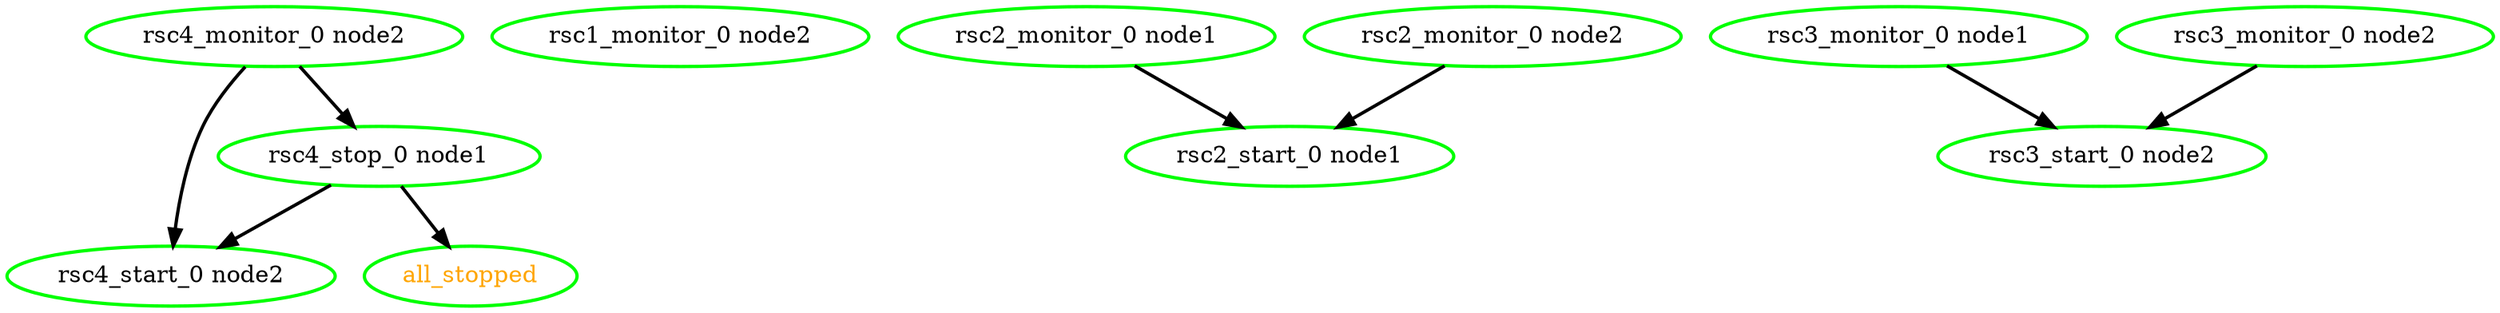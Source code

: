  digraph "g" {
"all_stopped" [ style=bold color="green" fontcolor="orange" ]
"rsc1_monitor_0 node2" [ style=bold color="green" fontcolor="black" ]
"rsc2_monitor_0 node1" -> "rsc2_start_0 node1" [ style = bold]
"rsc2_monitor_0 node1" [ style=bold color="green" fontcolor="black" ]
"rsc2_monitor_0 node2" -> "rsc2_start_0 node1" [ style = bold]
"rsc2_monitor_0 node2" [ style=bold color="green" fontcolor="black" ]
"rsc2_start_0 node1" [ style=bold color="green" fontcolor="black" ]
"rsc3_monitor_0 node1" -> "rsc3_start_0 node2" [ style = bold]
"rsc3_monitor_0 node1" [ style=bold color="green" fontcolor="black" ]
"rsc3_monitor_0 node2" -> "rsc3_start_0 node2" [ style = bold]
"rsc3_monitor_0 node2" [ style=bold color="green" fontcolor="black" ]
"rsc3_start_0 node2" [ style=bold color="green" fontcolor="black" ]
"rsc4_monitor_0 node2" -> "rsc4_start_0 node2" [ style = bold]
"rsc4_monitor_0 node2" -> "rsc4_stop_0 node1" [ style = bold]
"rsc4_monitor_0 node2" [ style=bold color="green" fontcolor="black" ]
"rsc4_start_0 node2" [ style=bold color="green" fontcolor="black" ]
"rsc4_stop_0 node1" -> "all_stopped" [ style = bold]
"rsc4_stop_0 node1" -> "rsc4_start_0 node2" [ style = bold]
"rsc4_stop_0 node1" [ style=bold color="green" fontcolor="black" ]
}
